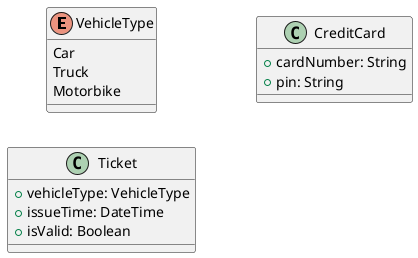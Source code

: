 @startuml
left to right direction

enum VehicleType {
    Car
    Truck
    Motorbike
}

class Ticket {
    {field} +vehicleType: VehicleType
    {field} +issueTime: DateTime
    {field} +isValid: Boolean
}

class CreditCard {
    {field} +cardNumber: String
    {field} +pin: String
}

@enduml 